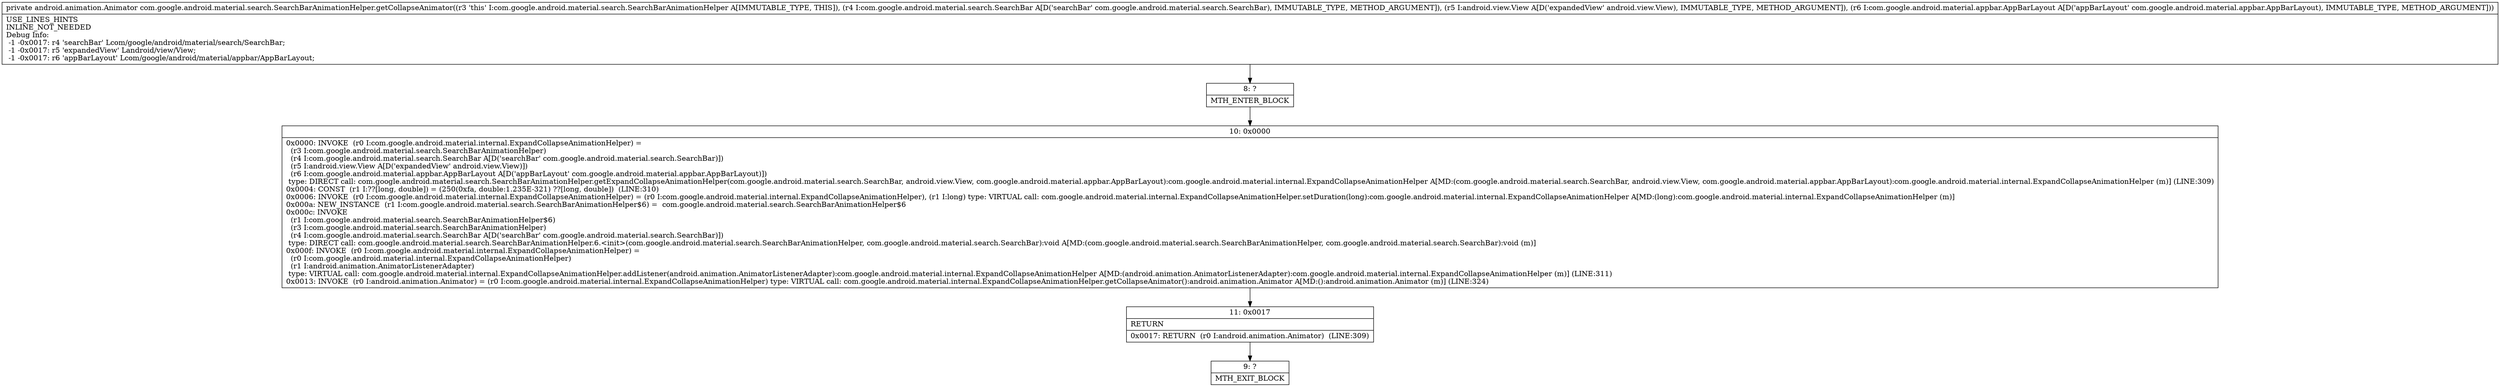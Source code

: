 digraph "CFG forcom.google.android.material.search.SearchBarAnimationHelper.getCollapseAnimator(Lcom\/google\/android\/material\/search\/SearchBar;Landroid\/view\/View;Lcom\/google\/android\/material\/appbar\/AppBarLayout;)Landroid\/animation\/Animator;" {
Node_8 [shape=record,label="{8\:\ ?|MTH_ENTER_BLOCK\l}"];
Node_10 [shape=record,label="{10\:\ 0x0000|0x0000: INVOKE  (r0 I:com.google.android.material.internal.ExpandCollapseAnimationHelper) = \l  (r3 I:com.google.android.material.search.SearchBarAnimationHelper)\l  (r4 I:com.google.android.material.search.SearchBar A[D('searchBar' com.google.android.material.search.SearchBar)])\l  (r5 I:android.view.View A[D('expandedView' android.view.View)])\l  (r6 I:com.google.android.material.appbar.AppBarLayout A[D('appBarLayout' com.google.android.material.appbar.AppBarLayout)])\l type: DIRECT call: com.google.android.material.search.SearchBarAnimationHelper.getExpandCollapseAnimationHelper(com.google.android.material.search.SearchBar, android.view.View, com.google.android.material.appbar.AppBarLayout):com.google.android.material.internal.ExpandCollapseAnimationHelper A[MD:(com.google.android.material.search.SearchBar, android.view.View, com.google.android.material.appbar.AppBarLayout):com.google.android.material.internal.ExpandCollapseAnimationHelper (m)] (LINE:309)\l0x0004: CONST  (r1 I:??[long, double]) = (250(0xfa, double:1.235E\-321) ??[long, double])  (LINE:310)\l0x0006: INVOKE  (r0 I:com.google.android.material.internal.ExpandCollapseAnimationHelper) = (r0 I:com.google.android.material.internal.ExpandCollapseAnimationHelper), (r1 I:long) type: VIRTUAL call: com.google.android.material.internal.ExpandCollapseAnimationHelper.setDuration(long):com.google.android.material.internal.ExpandCollapseAnimationHelper A[MD:(long):com.google.android.material.internal.ExpandCollapseAnimationHelper (m)]\l0x000a: NEW_INSTANCE  (r1 I:com.google.android.material.search.SearchBarAnimationHelper$6) =  com.google.android.material.search.SearchBarAnimationHelper$6 \l0x000c: INVOKE  \l  (r1 I:com.google.android.material.search.SearchBarAnimationHelper$6)\l  (r3 I:com.google.android.material.search.SearchBarAnimationHelper)\l  (r4 I:com.google.android.material.search.SearchBar A[D('searchBar' com.google.android.material.search.SearchBar)])\l type: DIRECT call: com.google.android.material.search.SearchBarAnimationHelper.6.\<init\>(com.google.android.material.search.SearchBarAnimationHelper, com.google.android.material.search.SearchBar):void A[MD:(com.google.android.material.search.SearchBarAnimationHelper, com.google.android.material.search.SearchBar):void (m)]\l0x000f: INVOKE  (r0 I:com.google.android.material.internal.ExpandCollapseAnimationHelper) = \l  (r0 I:com.google.android.material.internal.ExpandCollapseAnimationHelper)\l  (r1 I:android.animation.AnimatorListenerAdapter)\l type: VIRTUAL call: com.google.android.material.internal.ExpandCollapseAnimationHelper.addListener(android.animation.AnimatorListenerAdapter):com.google.android.material.internal.ExpandCollapseAnimationHelper A[MD:(android.animation.AnimatorListenerAdapter):com.google.android.material.internal.ExpandCollapseAnimationHelper (m)] (LINE:311)\l0x0013: INVOKE  (r0 I:android.animation.Animator) = (r0 I:com.google.android.material.internal.ExpandCollapseAnimationHelper) type: VIRTUAL call: com.google.android.material.internal.ExpandCollapseAnimationHelper.getCollapseAnimator():android.animation.Animator A[MD:():android.animation.Animator (m)] (LINE:324)\l}"];
Node_11 [shape=record,label="{11\:\ 0x0017|RETURN\l|0x0017: RETURN  (r0 I:android.animation.Animator)  (LINE:309)\l}"];
Node_9 [shape=record,label="{9\:\ ?|MTH_EXIT_BLOCK\l}"];
MethodNode[shape=record,label="{private android.animation.Animator com.google.android.material.search.SearchBarAnimationHelper.getCollapseAnimator((r3 'this' I:com.google.android.material.search.SearchBarAnimationHelper A[IMMUTABLE_TYPE, THIS]), (r4 I:com.google.android.material.search.SearchBar A[D('searchBar' com.google.android.material.search.SearchBar), IMMUTABLE_TYPE, METHOD_ARGUMENT]), (r5 I:android.view.View A[D('expandedView' android.view.View), IMMUTABLE_TYPE, METHOD_ARGUMENT]), (r6 I:com.google.android.material.appbar.AppBarLayout A[D('appBarLayout' com.google.android.material.appbar.AppBarLayout), IMMUTABLE_TYPE, METHOD_ARGUMENT]))  | USE_LINES_HINTS\lINLINE_NOT_NEEDED\lDebug Info:\l  \-1 \-0x0017: r4 'searchBar' Lcom\/google\/android\/material\/search\/SearchBar;\l  \-1 \-0x0017: r5 'expandedView' Landroid\/view\/View;\l  \-1 \-0x0017: r6 'appBarLayout' Lcom\/google\/android\/material\/appbar\/AppBarLayout;\l}"];
MethodNode -> Node_8;Node_8 -> Node_10;
Node_10 -> Node_11;
Node_11 -> Node_9;
}

